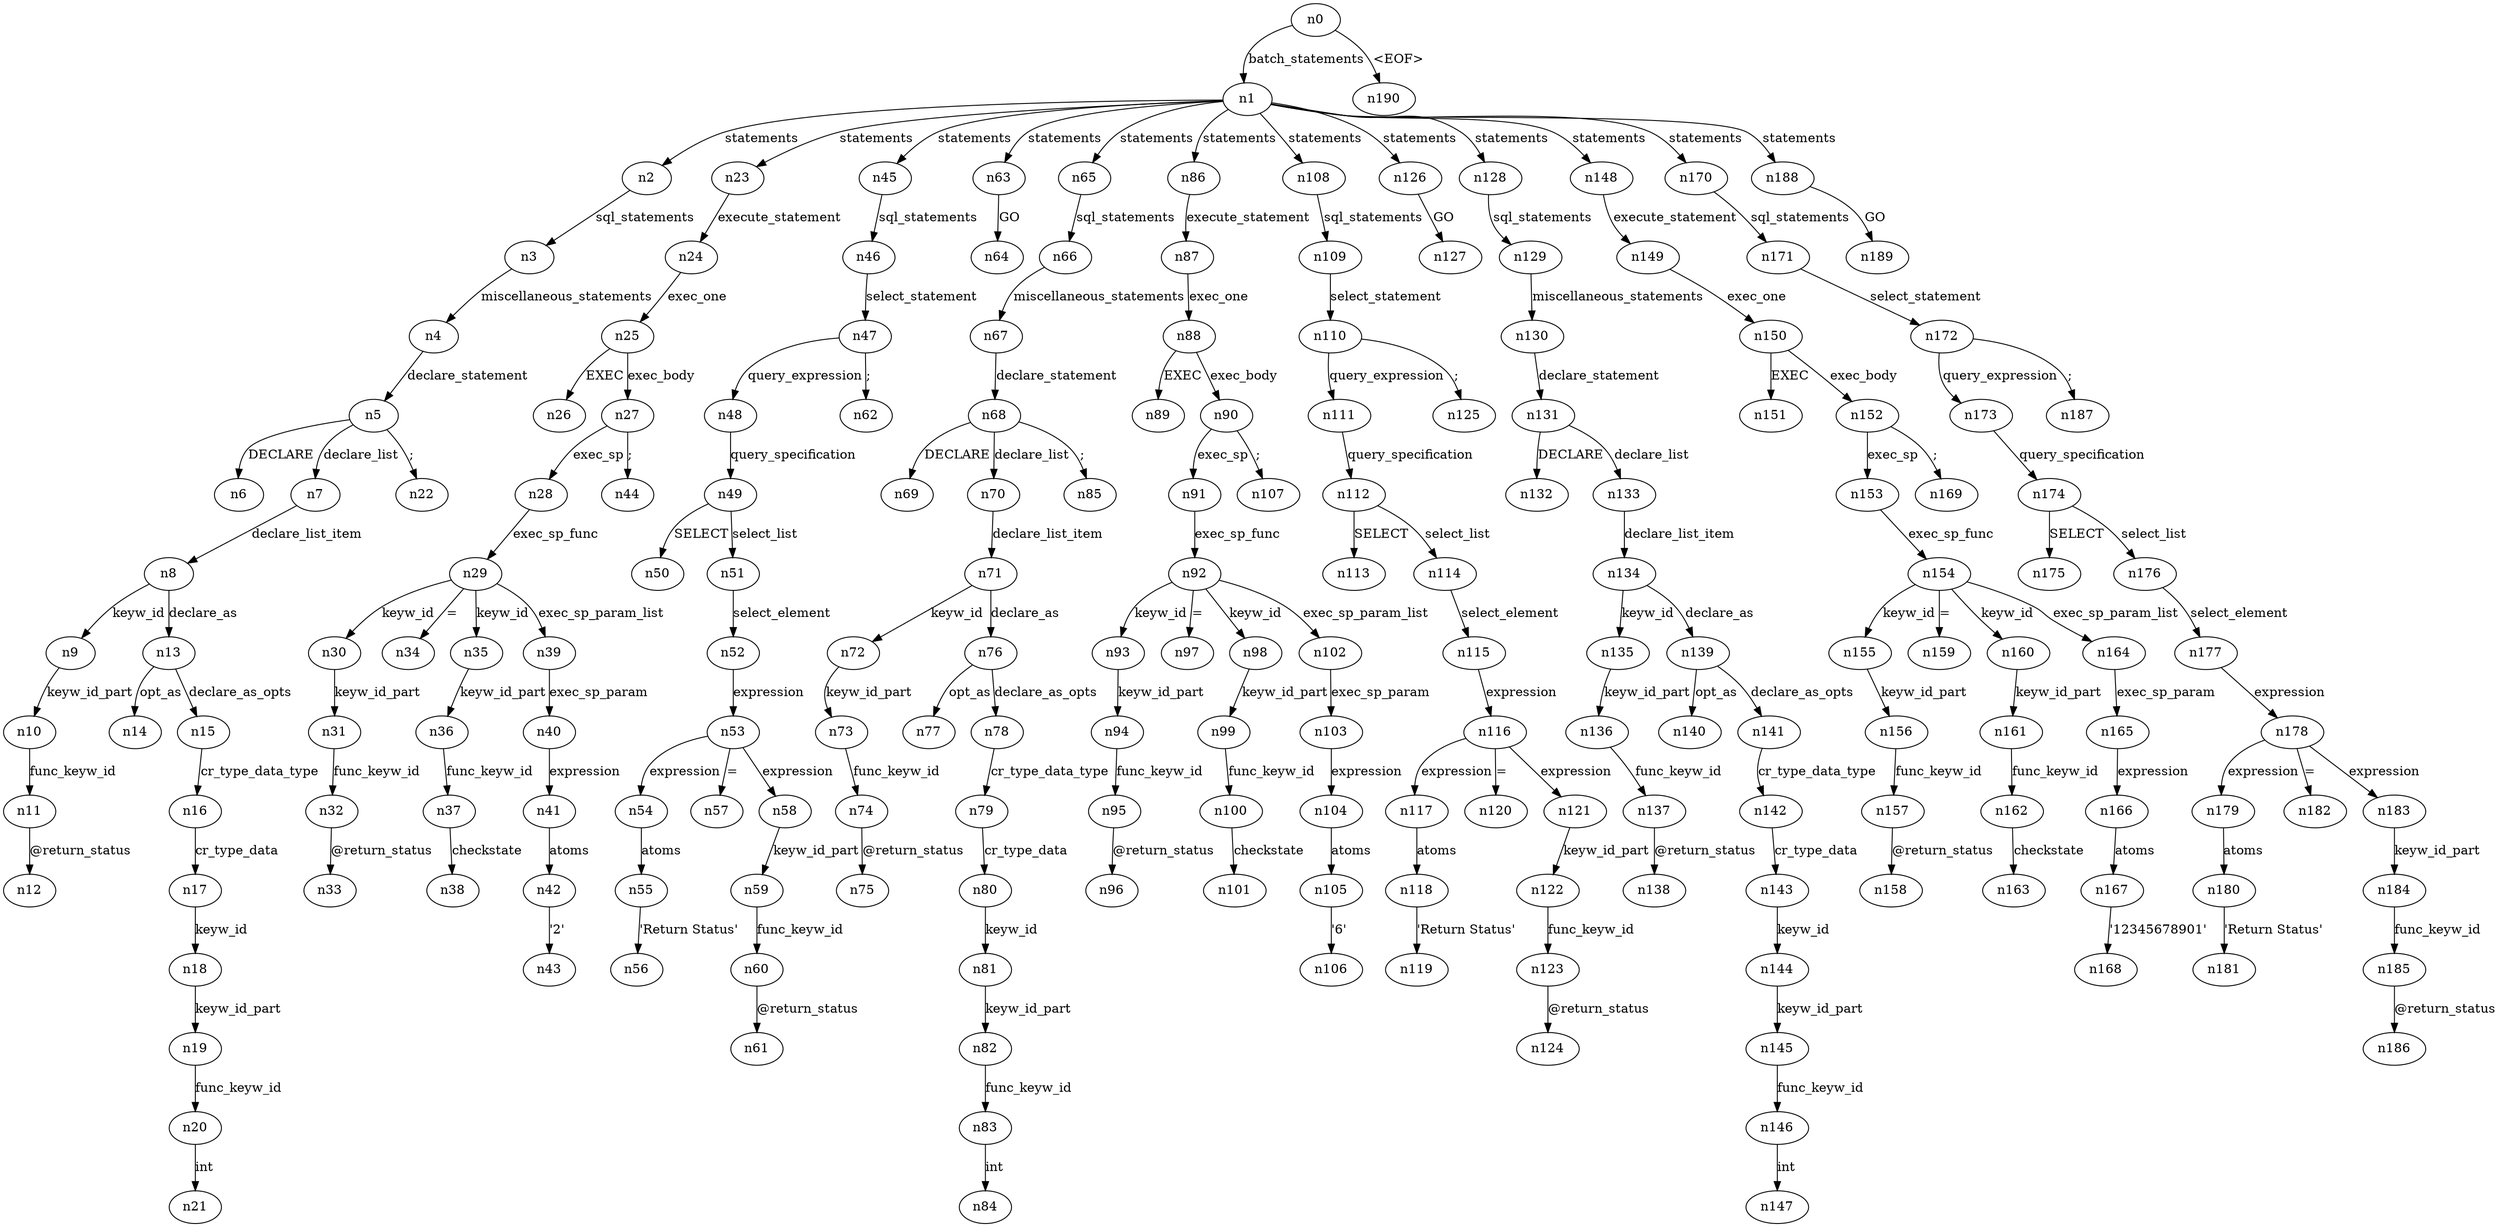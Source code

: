 digraph ParseTree {
  n0 -> n1 [label="batch_statements"];
  n1 -> n2 [label="statements"];
  n2 -> n3 [label="sql_statements"];
  n3 -> n4 [label="miscellaneous_statements"];
  n4 -> n5 [label="declare_statement"];
  n5 -> n6 [label="DECLARE"];
  n5 -> n7 [label="declare_list"];
  n7 -> n8 [label="declare_list_item"];
  n8 -> n9 [label="keyw_id"];
  n9 -> n10 [label="keyw_id_part"];
  n10 -> n11 [label="func_keyw_id"];
  n11 -> n12 [label="@return_status"];
  n8 -> n13 [label="declare_as"];
  n13 -> n14 [label="opt_as"];
  n13 -> n15 [label="declare_as_opts"];
  n15 -> n16 [label="cr_type_data_type"];
  n16 -> n17 [label="cr_type_data"];
  n17 -> n18 [label="keyw_id"];
  n18 -> n19 [label="keyw_id_part"];
  n19 -> n20 [label="func_keyw_id"];
  n20 -> n21 [label="int"];
  n5 -> n22 [label=";"];
  n1 -> n23 [label="statements"];
  n23 -> n24 [label="execute_statement"];
  n24 -> n25 [label="exec_one"];
  n25 -> n26 [label="EXEC"];
  n25 -> n27 [label="exec_body"];
  n27 -> n28 [label="exec_sp"];
  n28 -> n29 [label="exec_sp_func"];
  n29 -> n30 [label="keyw_id"];
  n30 -> n31 [label="keyw_id_part"];
  n31 -> n32 [label="func_keyw_id"];
  n32 -> n33 [label="@return_status"];
  n29 -> n34 [label="="];
  n29 -> n35 [label="keyw_id"];
  n35 -> n36 [label="keyw_id_part"];
  n36 -> n37 [label="func_keyw_id"];
  n37 -> n38 [label="checkstate"];
  n29 -> n39 [label="exec_sp_param_list"];
  n39 -> n40 [label="exec_sp_param"];
  n40 -> n41 [label="expression"];
  n41 -> n42 [label="atoms"];
  n42 -> n43 [label="'2'"];
  n27 -> n44 [label=";"];
  n1 -> n45 [label="statements"];
  n45 -> n46 [label="sql_statements"];
  n46 -> n47 [label="select_statement"];
  n47 -> n48 [label="query_expression"];
  n48 -> n49 [label="query_specification"];
  n49 -> n50 [label="SELECT"];
  n49 -> n51 [label="select_list"];
  n51 -> n52 [label="select_element"];
  n52 -> n53 [label="expression"];
  n53 -> n54 [label="expression"];
  n54 -> n55 [label="atoms"];
  n55 -> n56 [label="'Return Status'"];
  n53 -> n57 [label="="];
  n53 -> n58 [label="expression"];
  n58 -> n59 [label="keyw_id_part"];
  n59 -> n60 [label="func_keyw_id"];
  n60 -> n61 [label="@return_status"];
  n47 -> n62 [label=";"];
  n1 -> n63 [label="statements"];
  n63 -> n64 [label="GO"];
  n1 -> n65 [label="statements"];
  n65 -> n66 [label="sql_statements"];
  n66 -> n67 [label="miscellaneous_statements"];
  n67 -> n68 [label="declare_statement"];
  n68 -> n69 [label="DECLARE"];
  n68 -> n70 [label="declare_list"];
  n70 -> n71 [label="declare_list_item"];
  n71 -> n72 [label="keyw_id"];
  n72 -> n73 [label="keyw_id_part"];
  n73 -> n74 [label="func_keyw_id"];
  n74 -> n75 [label="@return_status"];
  n71 -> n76 [label="declare_as"];
  n76 -> n77 [label="opt_as"];
  n76 -> n78 [label="declare_as_opts"];
  n78 -> n79 [label="cr_type_data_type"];
  n79 -> n80 [label="cr_type_data"];
  n80 -> n81 [label="keyw_id"];
  n81 -> n82 [label="keyw_id_part"];
  n82 -> n83 [label="func_keyw_id"];
  n83 -> n84 [label="int"];
  n68 -> n85 [label=";"];
  n1 -> n86 [label="statements"];
  n86 -> n87 [label="execute_statement"];
  n87 -> n88 [label="exec_one"];
  n88 -> n89 [label="EXEC"];
  n88 -> n90 [label="exec_body"];
  n90 -> n91 [label="exec_sp"];
  n91 -> n92 [label="exec_sp_func"];
  n92 -> n93 [label="keyw_id"];
  n93 -> n94 [label="keyw_id_part"];
  n94 -> n95 [label="func_keyw_id"];
  n95 -> n96 [label="@return_status"];
  n92 -> n97 [label="="];
  n92 -> n98 [label="keyw_id"];
  n98 -> n99 [label="keyw_id_part"];
  n99 -> n100 [label="func_keyw_id"];
  n100 -> n101 [label="checkstate"];
  n92 -> n102 [label="exec_sp_param_list"];
  n102 -> n103 [label="exec_sp_param"];
  n103 -> n104 [label="expression"];
  n104 -> n105 [label="atoms"];
  n105 -> n106 [label="'6'"];
  n90 -> n107 [label=";"];
  n1 -> n108 [label="statements"];
  n108 -> n109 [label="sql_statements"];
  n109 -> n110 [label="select_statement"];
  n110 -> n111 [label="query_expression"];
  n111 -> n112 [label="query_specification"];
  n112 -> n113 [label="SELECT"];
  n112 -> n114 [label="select_list"];
  n114 -> n115 [label="select_element"];
  n115 -> n116 [label="expression"];
  n116 -> n117 [label="expression"];
  n117 -> n118 [label="atoms"];
  n118 -> n119 [label="'Return Status'"];
  n116 -> n120 [label="="];
  n116 -> n121 [label="expression"];
  n121 -> n122 [label="keyw_id_part"];
  n122 -> n123 [label="func_keyw_id"];
  n123 -> n124 [label="@return_status"];
  n110 -> n125 [label=";"];
  n1 -> n126 [label="statements"];
  n126 -> n127 [label="GO"];
  n1 -> n128 [label="statements"];
  n128 -> n129 [label="sql_statements"];
  n129 -> n130 [label="miscellaneous_statements"];
  n130 -> n131 [label="declare_statement"];
  n131 -> n132 [label="DECLARE"];
  n131 -> n133 [label="declare_list"];
  n133 -> n134 [label="declare_list_item"];
  n134 -> n135 [label="keyw_id"];
  n135 -> n136 [label="keyw_id_part"];
  n136 -> n137 [label="func_keyw_id"];
  n137 -> n138 [label="@return_status"];
  n134 -> n139 [label="declare_as"];
  n139 -> n140 [label="opt_as"];
  n139 -> n141 [label="declare_as_opts"];
  n141 -> n142 [label="cr_type_data_type"];
  n142 -> n143 [label="cr_type_data"];
  n143 -> n144 [label="keyw_id"];
  n144 -> n145 [label="keyw_id_part"];
  n145 -> n146 [label="func_keyw_id"];
  n146 -> n147 [label="int"];
  n1 -> n148 [label="statements"];
  n148 -> n149 [label="execute_statement"];
  n149 -> n150 [label="exec_one"];
  n150 -> n151 [label="EXEC"];
  n150 -> n152 [label="exec_body"];
  n152 -> n153 [label="exec_sp"];
  n153 -> n154 [label="exec_sp_func"];
  n154 -> n155 [label="keyw_id"];
  n155 -> n156 [label="keyw_id_part"];
  n156 -> n157 [label="func_keyw_id"];
  n157 -> n158 [label="@return_status"];
  n154 -> n159 [label="="];
  n154 -> n160 [label="keyw_id"];
  n160 -> n161 [label="keyw_id_part"];
  n161 -> n162 [label="func_keyw_id"];
  n162 -> n163 [label="checkstate"];
  n154 -> n164 [label="exec_sp_param_list"];
  n164 -> n165 [label="exec_sp_param"];
  n165 -> n166 [label="expression"];
  n166 -> n167 [label="atoms"];
  n167 -> n168 [label="'12345678901'"];
  n152 -> n169 [label=";"];
  n1 -> n170 [label="statements"];
  n170 -> n171 [label="sql_statements"];
  n171 -> n172 [label="select_statement"];
  n172 -> n173 [label="query_expression"];
  n173 -> n174 [label="query_specification"];
  n174 -> n175 [label="SELECT"];
  n174 -> n176 [label="select_list"];
  n176 -> n177 [label="select_element"];
  n177 -> n178 [label="expression"];
  n178 -> n179 [label="expression"];
  n179 -> n180 [label="atoms"];
  n180 -> n181 [label="'Return Status'"];
  n178 -> n182 [label="="];
  n178 -> n183 [label="expression"];
  n183 -> n184 [label="keyw_id_part"];
  n184 -> n185 [label="func_keyw_id"];
  n185 -> n186 [label="@return_status"];
  n172 -> n187 [label=";"];
  n1 -> n188 [label="statements"];
  n188 -> n189 [label="GO"];
  n0 -> n190 [label="<EOF>"];
}